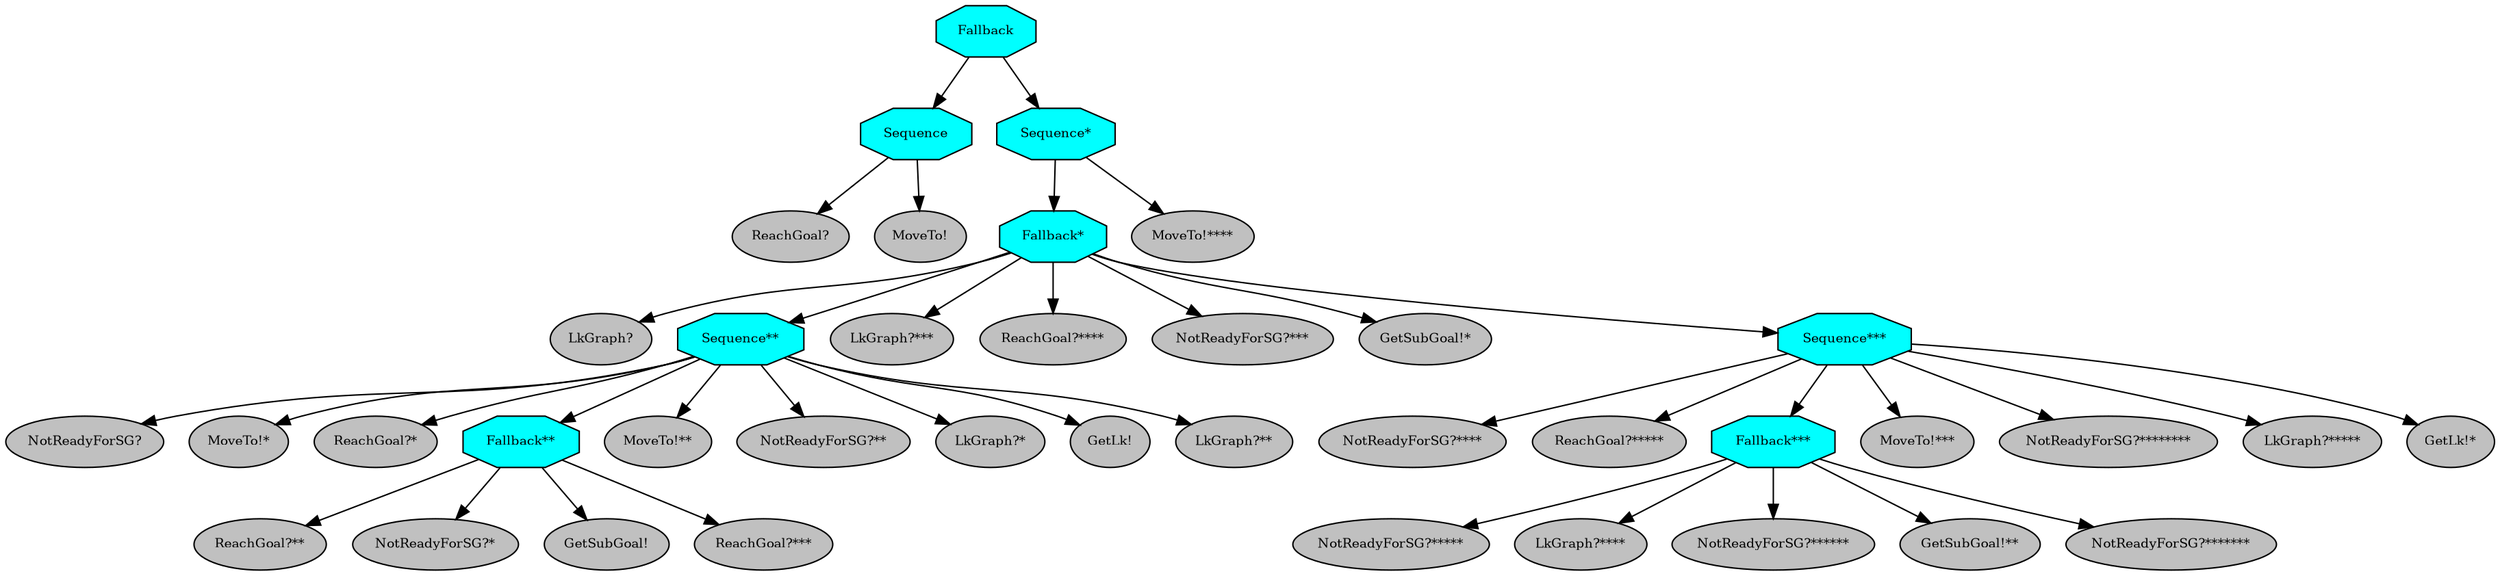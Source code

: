 digraph pastafarianism {
ordering=out;
graph [fontname="times-roman"];
node [fontname="times-roman"];
edge [fontname="times-roman"];
Fallback [fillcolor=cyan, fontcolor=black, fontsize=9, label=Fallback, shape=octagon, style=filled];
Sequence [fillcolor=cyan, fontcolor=black, fontsize=9, label=Sequence, shape=octagon, style=filled];
Fallback -> Sequence;
"ReachGoal?" [fillcolor=gray, fontcolor=black, fontsize=9, label="ReachGoal?", shape=ellipse, style=filled];
Sequence -> "ReachGoal?";
"MoveTo!" [fillcolor=gray, fontcolor=black, fontsize=9, label="MoveTo!", shape=ellipse, style=filled];
Sequence -> "MoveTo!";
"Sequence*" [fillcolor=cyan, fontcolor=black, fontsize=9, label="Sequence*", shape=octagon, style=filled];
Fallback -> "Sequence*";
"Fallback*" [fillcolor=cyan, fontcolor=black, fontsize=9, label="Fallback*", shape=octagon, style=filled];
"Sequence*" -> "Fallback*";
"LkGraph?" [fillcolor=gray, fontcolor=black, fontsize=9, label="LkGraph?", shape=ellipse, style=filled];
"Fallback*" -> "LkGraph?";
"Sequence**" [fillcolor=cyan, fontcolor=black, fontsize=9, label="Sequence**", shape=octagon, style=filled];
"Fallback*" -> "Sequence**";
"NotReadyForSG?" [fillcolor=gray, fontcolor=black, fontsize=9, label="NotReadyForSG?", shape=ellipse, style=filled];
"Sequence**" -> "NotReadyForSG?";
"MoveTo!*" [fillcolor=gray, fontcolor=black, fontsize=9, label="MoveTo!*", shape=ellipse, style=filled];
"Sequence**" -> "MoveTo!*";
"ReachGoal?*" [fillcolor=gray, fontcolor=black, fontsize=9, label="ReachGoal?*", shape=ellipse, style=filled];
"Sequence**" -> "ReachGoal?*";
"Fallback**" [fillcolor=cyan, fontcolor=black, fontsize=9, label="Fallback**", shape=octagon, style=filled];
"Sequence**" -> "Fallback**";
"ReachGoal?**" [fillcolor=gray, fontcolor=black, fontsize=9, label="ReachGoal?**", shape=ellipse, style=filled];
"Fallback**" -> "ReachGoal?**";
"NotReadyForSG?*" [fillcolor=gray, fontcolor=black, fontsize=9, label="NotReadyForSG?*", shape=ellipse, style=filled];
"Fallback**" -> "NotReadyForSG?*";
"GetSubGoal!" [fillcolor=gray, fontcolor=black, fontsize=9, label="GetSubGoal!", shape=ellipse, style=filled];
"Fallback**" -> "GetSubGoal!";
"ReachGoal?***" [fillcolor=gray, fontcolor=black, fontsize=9, label="ReachGoal?***", shape=ellipse, style=filled];
"Fallback**" -> "ReachGoal?***";
"MoveTo!**" [fillcolor=gray, fontcolor=black, fontsize=9, label="MoveTo!**", shape=ellipse, style=filled];
"Sequence**" -> "MoveTo!**";
"NotReadyForSG?**" [fillcolor=gray, fontcolor=black, fontsize=9, label="NotReadyForSG?**", shape=ellipse, style=filled];
"Sequence**" -> "NotReadyForSG?**";
"LkGraph?*" [fillcolor=gray, fontcolor=black, fontsize=9, label="LkGraph?*", shape=ellipse, style=filled];
"Sequence**" -> "LkGraph?*";
"GetLk!" [fillcolor=gray, fontcolor=black, fontsize=9, label="GetLk!", shape=ellipse, style=filled];
"Sequence**" -> "GetLk!";
"LkGraph?**" [fillcolor=gray, fontcolor=black, fontsize=9, label="LkGraph?**", shape=ellipse, style=filled];
"Sequence**" -> "LkGraph?**";
"LkGraph?***" [fillcolor=gray, fontcolor=black, fontsize=9, label="LkGraph?***", shape=ellipse, style=filled];
"Fallback*" -> "LkGraph?***";
"ReachGoal?****" [fillcolor=gray, fontcolor=black, fontsize=9, label="ReachGoal?****", shape=ellipse, style=filled];
"Fallback*" -> "ReachGoal?****";
"NotReadyForSG?***" [fillcolor=gray, fontcolor=black, fontsize=9, label="NotReadyForSG?***", shape=ellipse, style=filled];
"Fallback*" -> "NotReadyForSG?***";
"GetSubGoal!*" [fillcolor=gray, fontcolor=black, fontsize=9, label="GetSubGoal!*", shape=ellipse, style=filled];
"Fallback*" -> "GetSubGoal!*";
"Sequence***" [fillcolor=cyan, fontcolor=black, fontsize=9, label="Sequence***", shape=octagon, style=filled];
"Fallback*" -> "Sequence***";
"NotReadyForSG?****" [fillcolor=gray, fontcolor=black, fontsize=9, label="NotReadyForSG?****", shape=ellipse, style=filled];
"Sequence***" -> "NotReadyForSG?****";
"ReachGoal?*****" [fillcolor=gray, fontcolor=black, fontsize=9, label="ReachGoal?*****", shape=ellipse, style=filled];
"Sequence***" -> "ReachGoal?*****";
"Fallback***" [fillcolor=cyan, fontcolor=black, fontsize=9, label="Fallback***", shape=octagon, style=filled];
"Sequence***" -> "Fallback***";
"NotReadyForSG?*****" [fillcolor=gray, fontcolor=black, fontsize=9, label="NotReadyForSG?*****", shape=ellipse, style=filled];
"Fallback***" -> "NotReadyForSG?*****";
"LkGraph?****" [fillcolor=gray, fontcolor=black, fontsize=9, label="LkGraph?****", shape=ellipse, style=filled];
"Fallback***" -> "LkGraph?****";
"NotReadyForSG?******" [fillcolor=gray, fontcolor=black, fontsize=9, label="NotReadyForSG?******", shape=ellipse, style=filled];
"Fallback***" -> "NotReadyForSG?******";
"GetSubGoal!**" [fillcolor=gray, fontcolor=black, fontsize=9, label="GetSubGoal!**", shape=ellipse, style=filled];
"Fallback***" -> "GetSubGoal!**";
"NotReadyForSG?*******" [fillcolor=gray, fontcolor=black, fontsize=9, label="NotReadyForSG?*******", shape=ellipse, style=filled];
"Fallback***" -> "NotReadyForSG?*******";
"MoveTo!***" [fillcolor=gray, fontcolor=black, fontsize=9, label="MoveTo!***", shape=ellipse, style=filled];
"Sequence***" -> "MoveTo!***";
"NotReadyForSG?********" [fillcolor=gray, fontcolor=black, fontsize=9, label="NotReadyForSG?********", shape=ellipse, style=filled];
"Sequence***" -> "NotReadyForSG?********";
"LkGraph?*****" [fillcolor=gray, fontcolor=black, fontsize=9, label="LkGraph?*****", shape=ellipse, style=filled];
"Sequence***" -> "LkGraph?*****";
"GetLk!*" [fillcolor=gray, fontcolor=black, fontsize=9, label="GetLk!*", shape=ellipse, style=filled];
"Sequence***" -> "GetLk!*";
"MoveTo!****" [fillcolor=gray, fontcolor=black, fontsize=9, label="MoveTo!****", shape=ellipse, style=filled];
"Sequence*" -> "MoveTo!****";
}
